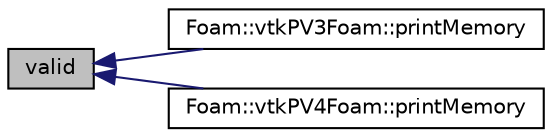 digraph "valid"
{
  bgcolor="transparent";
  edge [fontname="Helvetica",fontsize="10",labelfontname="Helvetica",labelfontsize="10"];
  node [fontname="Helvetica",fontsize="10",shape=record];
  rankdir="LR";
  Node1 [label="valid",height=0.2,width=0.4,color="black", fillcolor="grey75", style="filled", fontcolor="black"];
  Node1 -> Node2 [dir="back",color="midnightblue",fontsize="10",style="solid",fontname="Helvetica"];
  Node2 [label="Foam::vtkPV3Foam::printMemory",height=0.2,width=0.4,color="black",URL="$a02812.html#a9b866620c35b04692c513562f9e38650",tooltip="Simple memory used debugging information. "];
  Node1 -> Node3 [dir="back",color="midnightblue",fontsize="10",style="solid",fontname="Helvetica"];
  Node3 [label="Foam::vtkPV4Foam::printMemory",height=0.2,width=0.4,color="black",URL="$a02814.html#a9b866620c35b04692c513562f9e38650",tooltip="Simple memory used debugging information. "];
}
